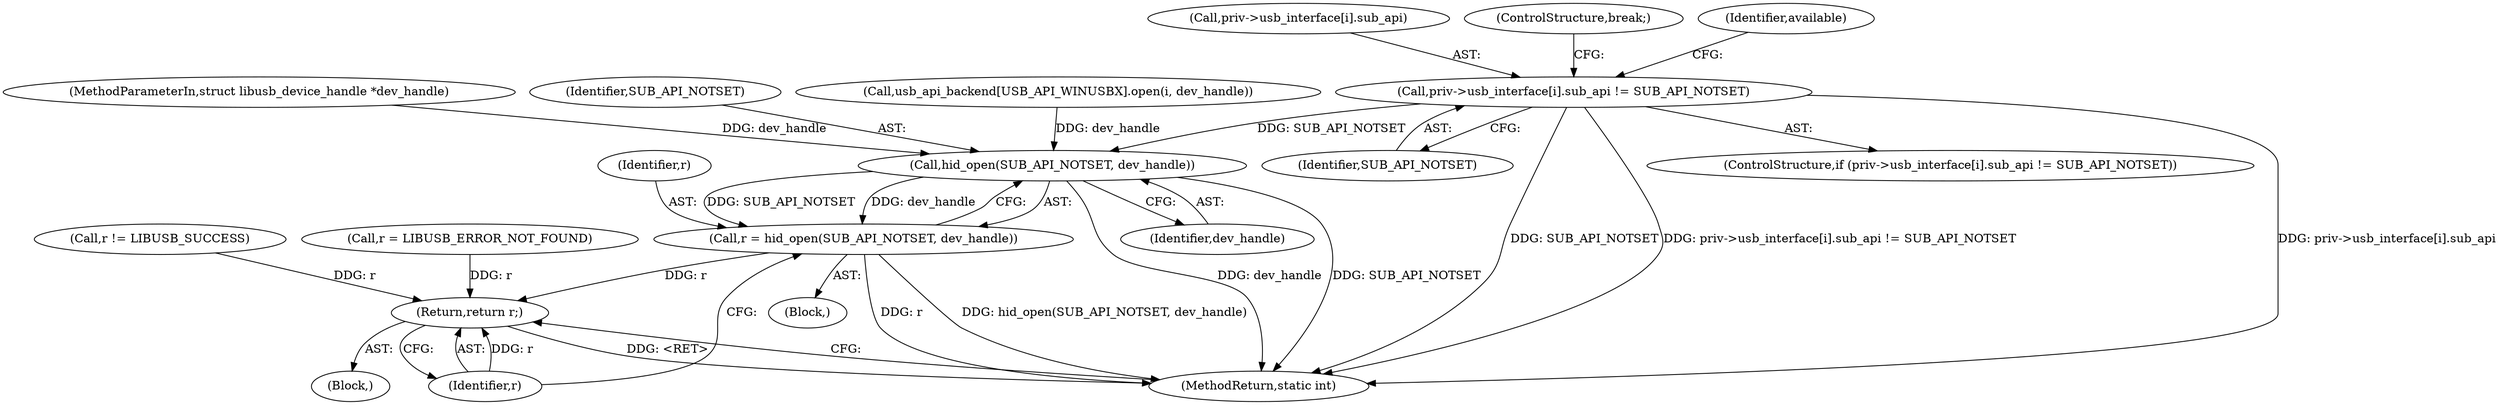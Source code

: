 digraph "0_Chrome_ac149a8d4371c0e01e0934fdd57b09e86f96b5b9_11@pointer" {
"1000144" [label="(Call,priv->usb_interface[i].sub_api != SUB_API_NOTSET)"];
"1000208" [label="(Call,hid_open(SUB_API_NOTSET, dev_handle))"];
"1000206" [label="(Call,r = hid_open(SUB_API_NOTSET, dev_handle))"];
"1000211" [label="(Return,return r;)"];
"1000213" [label="(MethodReturn,static int)"];
"1000205" [label="(Block,)"];
"1000206" [label="(Call,r = hid_open(SUB_API_NOTSET, dev_handle))"];
"1000145" [label="(Call,priv->usb_interface[i].sub_api)"];
"1000210" [label="(Identifier,dev_handle)"];
"1000104" [label="(MethodParameterIn,struct libusb_device_handle *dev_handle)"];
"1000212" [label="(Identifier,r)"];
"1000211" [label="(Return,return r;)"];
"1000152" [label="(Identifier,SUB_API_NOTSET)"];
"1000209" [label="(Identifier,SUB_API_NOTSET)"];
"1000105" [label="(Block,)"];
"1000207" [label="(Identifier,r)"];
"1000164" [label="(ControlStructure,break;)"];
"1000191" [label="(Call,usb_api_backend[USB_API_WINUSBX].open(i, dev_handle))"];
"1000143" [label="(ControlStructure,if (priv->usb_interface[i].sub_api != SUB_API_NOTSET))"];
"1000144" [label="(Call,priv->usb_interface[i].sub_api != SUB_API_NOTSET)"];
"1000195" [label="(Call,r != LIBUSB_SUCCESS)"];
"1000208" [label="(Call,hid_open(SUB_API_NOTSET, dev_handle))"];
"1000114" [label="(Call,r = LIBUSB_ERROR_NOT_FOUND)"];
"1000155" [label="(Identifier,available)"];
"1000144" -> "1000143"  [label="AST: "];
"1000144" -> "1000152"  [label="CFG: "];
"1000145" -> "1000144"  [label="AST: "];
"1000152" -> "1000144"  [label="AST: "];
"1000155" -> "1000144"  [label="CFG: "];
"1000164" -> "1000144"  [label="CFG: "];
"1000144" -> "1000213"  [label="DDG: priv->usb_interface[i].sub_api"];
"1000144" -> "1000213"  [label="DDG: SUB_API_NOTSET"];
"1000144" -> "1000213"  [label="DDG: priv->usb_interface[i].sub_api != SUB_API_NOTSET"];
"1000144" -> "1000208"  [label="DDG: SUB_API_NOTSET"];
"1000208" -> "1000206"  [label="AST: "];
"1000208" -> "1000210"  [label="CFG: "];
"1000209" -> "1000208"  [label="AST: "];
"1000210" -> "1000208"  [label="AST: "];
"1000206" -> "1000208"  [label="CFG: "];
"1000208" -> "1000213"  [label="DDG: SUB_API_NOTSET"];
"1000208" -> "1000213"  [label="DDG: dev_handle"];
"1000208" -> "1000206"  [label="DDG: SUB_API_NOTSET"];
"1000208" -> "1000206"  [label="DDG: dev_handle"];
"1000191" -> "1000208"  [label="DDG: dev_handle"];
"1000104" -> "1000208"  [label="DDG: dev_handle"];
"1000206" -> "1000205"  [label="AST: "];
"1000207" -> "1000206"  [label="AST: "];
"1000212" -> "1000206"  [label="CFG: "];
"1000206" -> "1000213"  [label="DDG: hid_open(SUB_API_NOTSET, dev_handle)"];
"1000206" -> "1000213"  [label="DDG: r"];
"1000206" -> "1000211"  [label="DDG: r"];
"1000211" -> "1000105"  [label="AST: "];
"1000211" -> "1000212"  [label="CFG: "];
"1000212" -> "1000211"  [label="AST: "];
"1000213" -> "1000211"  [label="CFG: "];
"1000211" -> "1000213"  [label="DDG: <RET>"];
"1000212" -> "1000211"  [label="DDG: r"];
"1000114" -> "1000211"  [label="DDG: r"];
"1000195" -> "1000211"  [label="DDG: r"];
}
